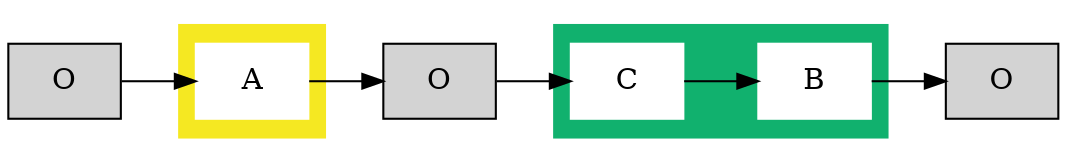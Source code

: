 digraph G {
node[shape=record];
rankdir="LR"n0[label = "O",style=filled]
n1[label = "O",style=filled];
n2[label = "O",style=filled];

        subgraph cluster_0 {
                style=filled;
                color="#f5e822";
                node [style=filled,color=white];
                A;
        }

        subgraph cluster_1 {
                style=filled;
                color="#11b16e";
                node [style=filled,color=white];
                C -> B;
        }
n0 -> A;
A -> n1;
n1 -> C;
B -> n2;

}
